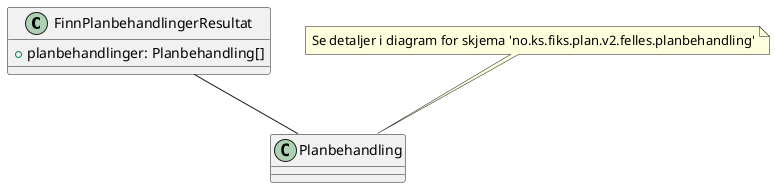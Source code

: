 @startuml

class FinnPlanbehandlingerResultat {
    +planbehandlinger: Planbehandling[]
}

FinnPlanbehandlingerResultat -- Planbehandling

note top of Planbehandling : Se detaljer i diagram for skjema 'no.ks.fiks.plan.v2.felles.planbehandling'

@enduml